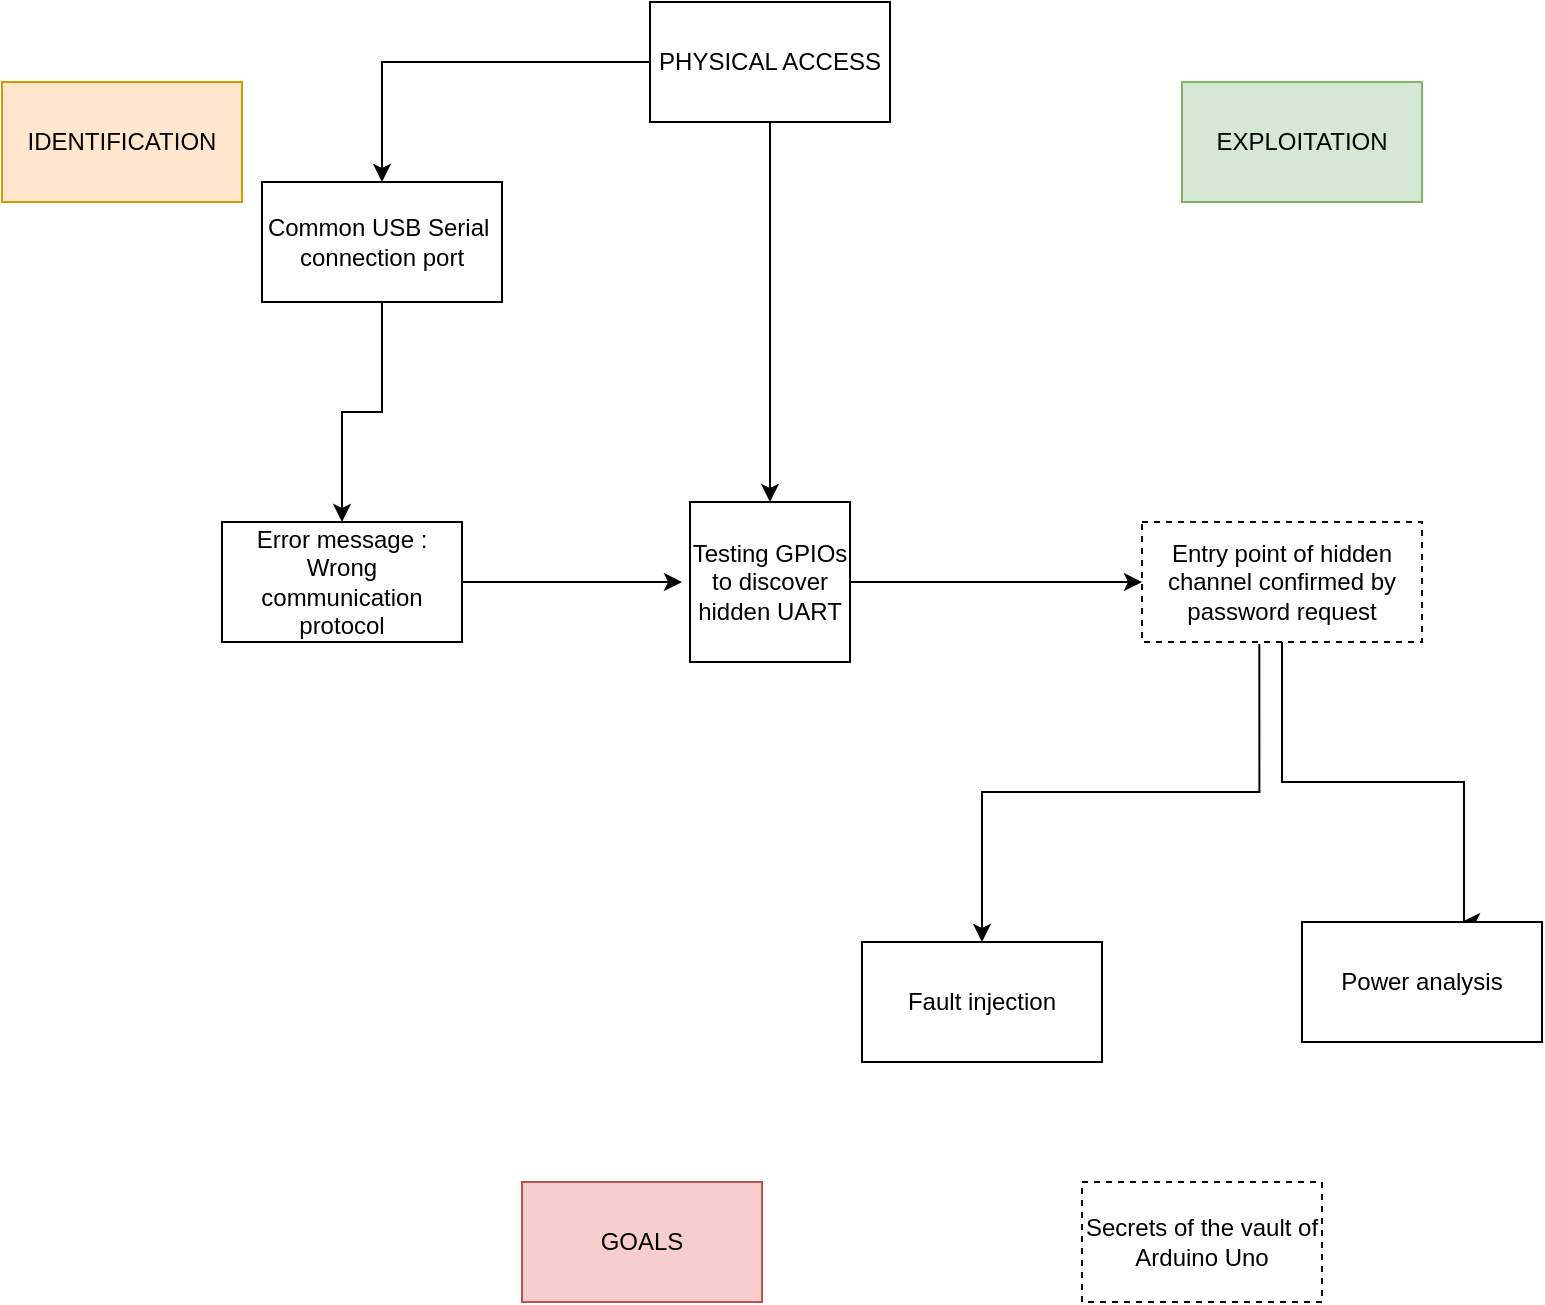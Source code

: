 <mxfile version="27.0.5">
  <diagram id="C5RBs43oDa-KdzZeNtuy" name="Page-1">
    <mxGraphModel dx="786" dy="467" grid="1" gridSize="10" guides="1" tooltips="1" connect="1" arrows="1" fold="1" page="1" pageScale="1" pageWidth="827" pageHeight="1169" math="0" shadow="0">
      <root>
        <mxCell id="WIyWlLk6GJQsqaUBKTNV-0" />
        <mxCell id="WIyWlLk6GJQsqaUBKTNV-1" parent="WIyWlLk6GJQsqaUBKTNV-0" />
        <mxCell id="vKy-xGcYeQm--zWy1Und-14" style="edgeStyle=orthogonalEdgeStyle;rounded=0;orthogonalLoop=1;jettySize=auto;html=1;entryX=0.5;entryY=0;entryDx=0;entryDy=0;exitX=0;exitY=0.5;exitDx=0;exitDy=0;" edge="1" parent="WIyWlLk6GJQsqaUBKTNV-1" source="vKy-xGcYeQm--zWy1Und-28" target="vKy-xGcYeQm--zWy1Und-29">
          <mxGeometry relative="1" as="geometry">
            <mxPoint x="384" y="78" as="sourcePoint" />
            <mxPoint x="245" y="110" as="targetPoint" />
          </mxGeometry>
        </mxCell>
        <mxCell id="vKy-xGcYeQm--zWy1Und-15" style="edgeStyle=orthogonalEdgeStyle;rounded=0;orthogonalLoop=1;jettySize=auto;html=1;entryX=0.5;entryY=0;entryDx=0;entryDy=0;exitX=0.5;exitY=1;exitDx=0;exitDy=0;" edge="1" parent="WIyWlLk6GJQsqaUBKTNV-1" source="vKy-xGcYeQm--zWy1Und-28" target="vKy-xGcYeQm--zWy1Und-18">
          <mxGeometry relative="1" as="geometry">
            <mxPoint x="432" y="126" as="sourcePoint" />
          </mxGeometry>
        </mxCell>
        <mxCell id="vKy-xGcYeQm--zWy1Und-17" style="edgeStyle=orthogonalEdgeStyle;rounded=0;orthogonalLoop=1;jettySize=auto;html=1;entryX=0;entryY=0.5;entryDx=0;entryDy=0;" edge="1" parent="WIyWlLk6GJQsqaUBKTNV-1" source="vKy-xGcYeQm--zWy1Und-18" target="vKy-xGcYeQm--zWy1Und-37">
          <mxGeometry relative="1" as="geometry">
            <mxPoint x="600" y="300" as="targetPoint" />
          </mxGeometry>
        </mxCell>
        <mxCell id="vKy-xGcYeQm--zWy1Und-18" value="Testing GPIOs to discover hidden UART" style="whiteSpace=wrap;html=1;aspect=fixed;" vertex="1" parent="WIyWlLk6GJQsqaUBKTNV-1">
          <mxGeometry x="384" y="260" width="80" height="80" as="geometry" />
        </mxCell>
        <mxCell id="vKy-xGcYeQm--zWy1Und-19" style="edgeStyle=orthogonalEdgeStyle;rounded=0;orthogonalLoop=1;jettySize=auto;html=1;exitX=1;exitY=0.5;exitDx=0;exitDy=0;" edge="1" parent="WIyWlLk6GJQsqaUBKTNV-1" source="vKy-xGcYeQm--zWy1Und-32">
          <mxGeometry relative="1" as="geometry">
            <mxPoint x="380" y="300" as="targetPoint" />
            <Array as="points" />
            <mxPoint x="285" y="300" as="sourcePoint" />
          </mxGeometry>
        </mxCell>
        <mxCell id="vKy-xGcYeQm--zWy1Und-21" style="edgeStyle=orthogonalEdgeStyle;rounded=0;orthogonalLoop=1;jettySize=auto;html=1;exitX=0.5;exitY=1;exitDx=0;exitDy=0;" edge="1" parent="WIyWlLk6GJQsqaUBKTNV-1" source="vKy-xGcYeQm--zWy1Und-37">
          <mxGeometry relative="1" as="geometry">
            <mxPoint x="680" y="340" as="sourcePoint" />
            <mxPoint x="770" y="470" as="targetPoint" />
            <Array as="points">
              <mxPoint x="680" y="400" />
              <mxPoint x="771" y="400" />
            </Array>
          </mxGeometry>
        </mxCell>
        <mxCell id="vKy-xGcYeQm--zWy1Und-22" style="edgeStyle=orthogonalEdgeStyle;rounded=0;orthogonalLoop=1;jettySize=auto;html=1;entryX=0.5;entryY=0;entryDx=0;entryDy=0;exitX=0.419;exitY=1.017;exitDx=0;exitDy=0;exitPerimeter=0;" edge="1" parent="WIyWlLk6GJQsqaUBKTNV-1" source="vKy-xGcYeQm--zWy1Und-37" target="vKy-xGcYeQm--zWy1Und-36">
          <mxGeometry relative="1" as="geometry">
            <mxPoint x="660" y="360" as="sourcePoint" />
            <mxPoint x="520" y="420" as="targetPoint" />
          </mxGeometry>
        </mxCell>
        <mxCell id="vKy-xGcYeQm--zWy1Und-24" style="edgeStyle=orthogonalEdgeStyle;rounded=0;orthogonalLoop=1;jettySize=auto;html=1;entryX=0.5;entryY=0;entryDx=0;entryDy=0;exitX=0.5;exitY=1;exitDx=0;exitDy=0;" edge="1" parent="WIyWlLk6GJQsqaUBKTNV-1" source="vKy-xGcYeQm--zWy1Und-29" target="vKy-xGcYeQm--zWy1Und-32">
          <mxGeometry relative="1" as="geometry">
            <mxPoint x="245" y="180" as="sourcePoint" />
            <mxPoint x="240" y="240" as="targetPoint" />
          </mxGeometry>
        </mxCell>
        <mxCell id="vKy-xGcYeQm--zWy1Und-28" value="PHYSICAL ACCESS" style="rounded=0;whiteSpace=wrap;html=1;" vertex="1" parent="WIyWlLk6GJQsqaUBKTNV-1">
          <mxGeometry x="364" y="10" width="120" height="60" as="geometry" />
        </mxCell>
        <mxCell id="vKy-xGcYeQm--zWy1Und-29" value="Common USB Serial&amp;nbsp; connection port" style="rounded=0;whiteSpace=wrap;html=1;" vertex="1" parent="WIyWlLk6GJQsqaUBKTNV-1">
          <mxGeometry x="170" y="100" width="120" height="60" as="geometry" />
        </mxCell>
        <mxCell id="vKy-xGcYeQm--zWy1Und-32" value="Error message : Wrong communication protocol" style="rounded=0;whiteSpace=wrap;html=1;" vertex="1" parent="WIyWlLk6GJQsqaUBKTNV-1">
          <mxGeometry x="150" y="270" width="120" height="60" as="geometry" />
        </mxCell>
        <mxCell id="vKy-xGcYeQm--zWy1Und-34" value="IDENTIFICATION" style="rounded=0;whiteSpace=wrap;html=1;fillColor=#ffe6cc;strokeColor=#d79b00;" vertex="1" parent="WIyWlLk6GJQsqaUBKTNV-1">
          <mxGeometry x="40" y="50" width="120" height="60" as="geometry" />
        </mxCell>
        <mxCell id="vKy-xGcYeQm--zWy1Und-35" value="Power analysis" style="rounded=0;whiteSpace=wrap;html=1;" vertex="1" parent="WIyWlLk6GJQsqaUBKTNV-1">
          <mxGeometry x="690" y="470" width="120" height="60" as="geometry" />
        </mxCell>
        <mxCell id="vKy-xGcYeQm--zWy1Und-36" value="Fault injection" style="rounded=0;whiteSpace=wrap;html=1;" vertex="1" parent="WIyWlLk6GJQsqaUBKTNV-1">
          <mxGeometry x="470" y="480" width="120" height="60" as="geometry" />
        </mxCell>
        <mxCell id="vKy-xGcYeQm--zWy1Und-37" value="Entry point of hidden channel confirmed by password request" style="rounded=0;whiteSpace=wrap;html=1;dashed=1;" vertex="1" parent="WIyWlLk6GJQsqaUBKTNV-1">
          <mxGeometry x="610" y="270" width="140" height="60" as="geometry" />
        </mxCell>
        <mxCell id="vKy-xGcYeQm--zWy1Und-38" value="EXPLOITATION" style="rounded=0;whiteSpace=wrap;html=1;fillColor=#d5e8d4;strokeColor=#82b366;" vertex="1" parent="WIyWlLk6GJQsqaUBKTNV-1">
          <mxGeometry x="630" y="50" width="120" height="60" as="geometry" />
        </mxCell>
        <mxCell id="vKy-xGcYeQm--zWy1Und-39" value="GOALS" style="rounded=0;whiteSpace=wrap;html=1;fillColor=#f8cecc;strokeColor=#b85450;" vertex="1" parent="WIyWlLk6GJQsqaUBKTNV-1">
          <mxGeometry x="300" y="600" width="120" height="60" as="geometry" />
        </mxCell>
        <mxCell id="vKy-xGcYeQm--zWy1Und-40" value="Secrets of the vault of Arduino Uno" style="rounded=0;whiteSpace=wrap;html=1;dashed=1;" vertex="1" parent="WIyWlLk6GJQsqaUBKTNV-1">
          <mxGeometry x="580" y="600" width="120" height="60" as="geometry" />
        </mxCell>
      </root>
    </mxGraphModel>
  </diagram>
</mxfile>
